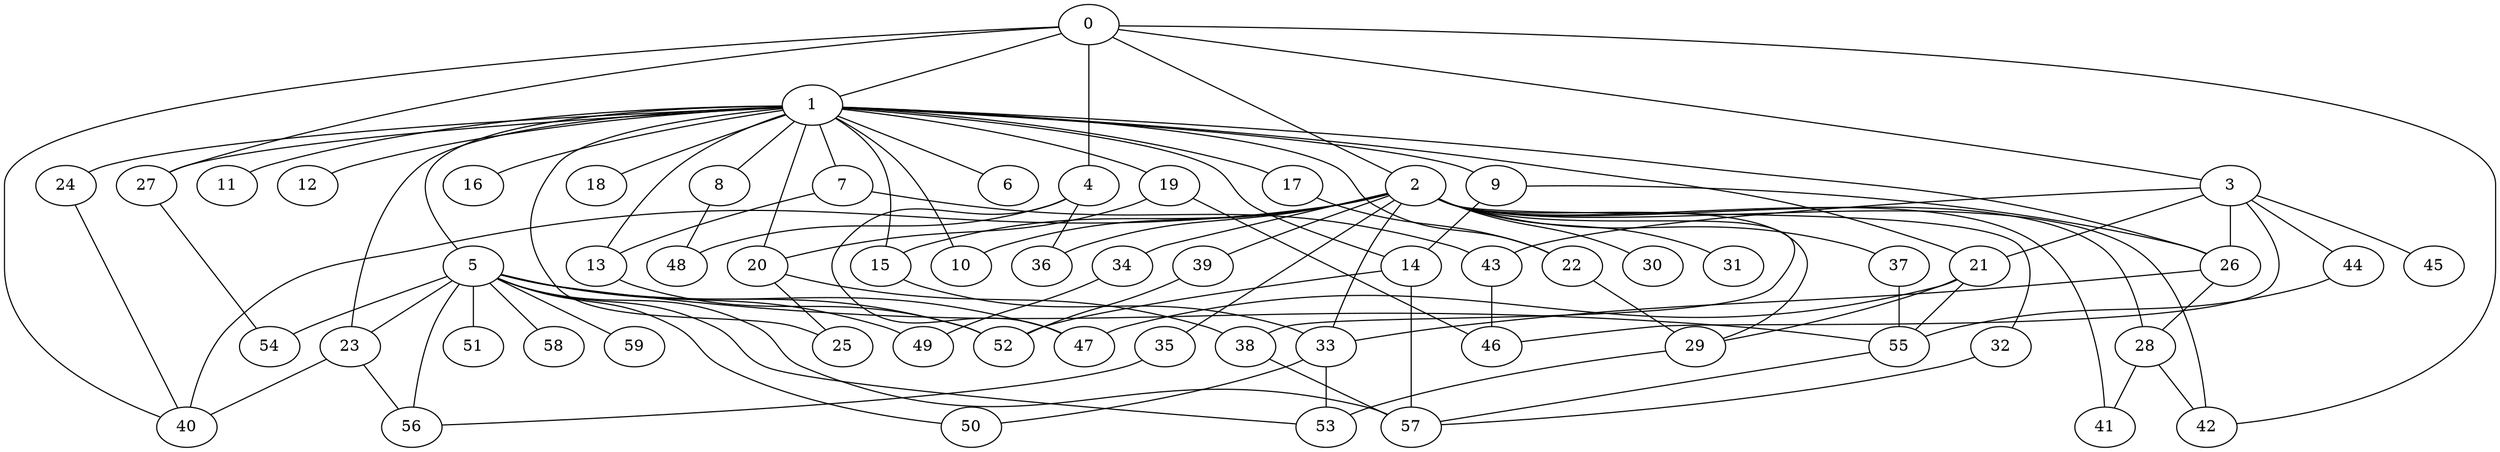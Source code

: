 
graph graphname {
    0 -- 1
0 -- 2
0 -- 3
0 -- 4
0 -- 27
0 -- 40
0 -- 42
1 -- 5
1 -- 6
1 -- 7
1 -- 8
1 -- 9
1 -- 10
1 -- 11
1 -- 12
1 -- 13
1 -- 14
1 -- 15
1 -- 16
1 -- 17
1 -- 18
1 -- 19
1 -- 20
1 -- 21
1 -- 22
1 -- 23
1 -- 24
1 -- 25
1 -- 26
1 -- 27
2 -- 32
2 -- 34
2 -- 35
2 -- 36
2 -- 37
2 -- 38
2 -- 33
2 -- 40
2 -- 41
2 -- 42
2 -- 39
2 -- 28
2 -- 29
2 -- 30
2 -- 31
2 -- 10
2 -- 15
3 -- 43
3 -- 44
3 -- 45
3 -- 46
3 -- 21
3 -- 26
4 -- 48
4 -- 47
4 -- 36
5 -- 49
5 -- 50
5 -- 51
5 -- 52
5 -- 53
5 -- 54
5 -- 55
5 -- 56
5 -- 57
5 -- 58
5 -- 59
5 -- 23
5 -- 47
7 -- 13
7 -- 43
8 -- 48
9 -- 26
9 -- 14
13 -- 52
14 -- 52
14 -- 57
15 -- 33
17 -- 22
19 -- 46
19 -- 20
20 -- 25
20 -- 38
21 -- 55
21 -- 47
21 -- 29
22 -- 29
23 -- 40
23 -- 56
24 -- 40
26 -- 28
26 -- 33
27 -- 54
28 -- 41
28 -- 42
29 -- 53
32 -- 57
33 -- 50
33 -- 53
34 -- 49
35 -- 56
37 -- 55
38 -- 57
39 -- 52
43 -- 46
44 -- 55
55 -- 57

}
